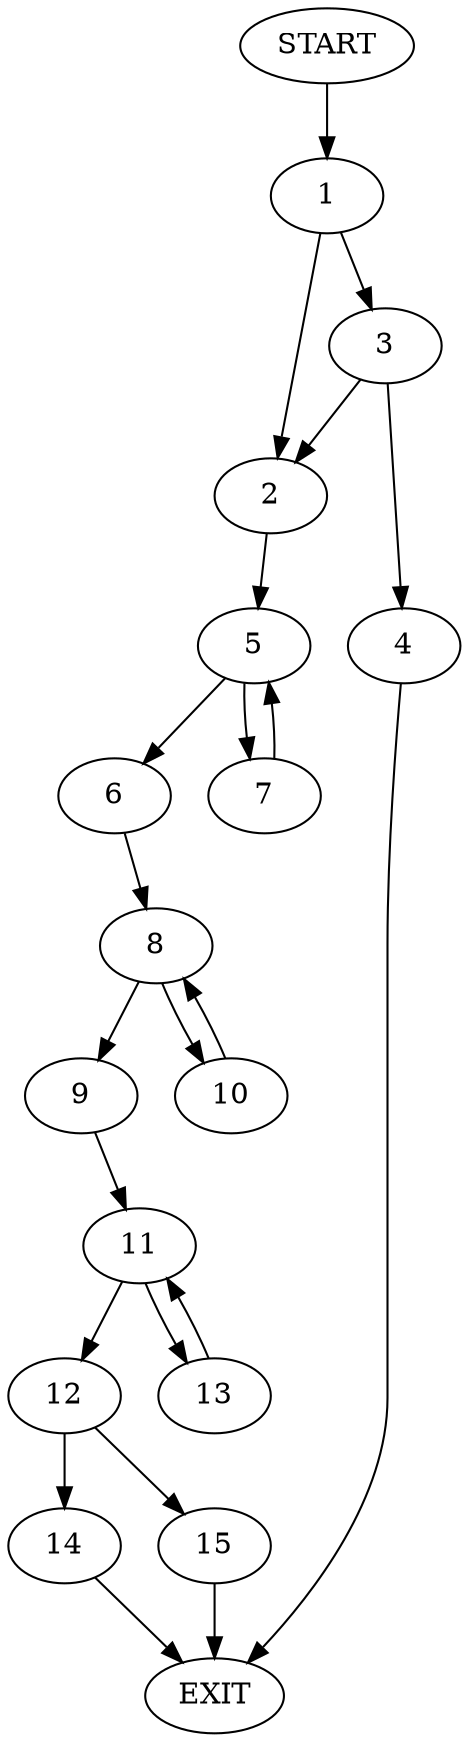 digraph {
0 [label="START"]
16 [label="EXIT"]
0 -> 1
1 -> 2
1 -> 3
3 -> 2
3 -> 4
2 -> 5
4 -> 16
5 -> 6
5 -> 7
6 -> 8
7 -> 5
8 -> 9
8 -> 10
9 -> 11
10 -> 8
11 -> 12
11 -> 13
12 -> 14
12 -> 15
13 -> 11
14 -> 16
15 -> 16
}
